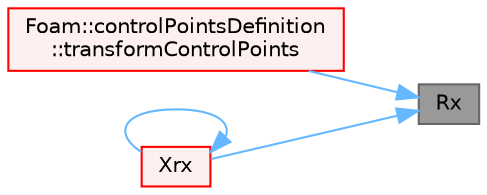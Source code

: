 digraph "Rx"
{
 // LATEX_PDF_SIZE
  bgcolor="transparent";
  edge [fontname=Helvetica,fontsize=10,labelfontname=Helvetica,labelfontsize=10];
  node [fontname=Helvetica,fontsize=10,shape=box,height=0.2,width=0.4];
  rankdir="RL";
  Node1 [id="Node000001",label="Rx",height=0.2,width=0.4,color="gray40", fillcolor="grey60", style="filled", fontcolor="black",tooltip=" "];
  Node1 -> Node2 [id="edge1_Node000001_Node000002",dir="back",color="steelblue1",style="solid",tooltip=" "];
  Node2 [id="Node000002",label="Foam::controlPointsDefinition\l::transformControlPoints",height=0.2,width=0.4,color="red", fillcolor="#FFF0F0", style="filled",URL="$classFoam_1_1controlPointsDefinition.html#a1a580461b925dfa10d38d9208faac2f5",tooltip=" "];
  Node1 -> Node5 [id="edge2_Node000001_Node000005",dir="back",color="steelblue1",style="solid",tooltip=" "];
  Node5 [id="Node000005",label="Xrx",height=0.2,width=0.4,color="red", fillcolor="#FFF0F0", style="filled",URL="$namespaceFoam.html#ad5b01c7795709c29db056fcc7abcfd71",tooltip=" "];
  Node5 -> Node5 [id="edge3_Node000005_Node000005",dir="back",color="steelblue1",style="solid",tooltip=" "];
}
